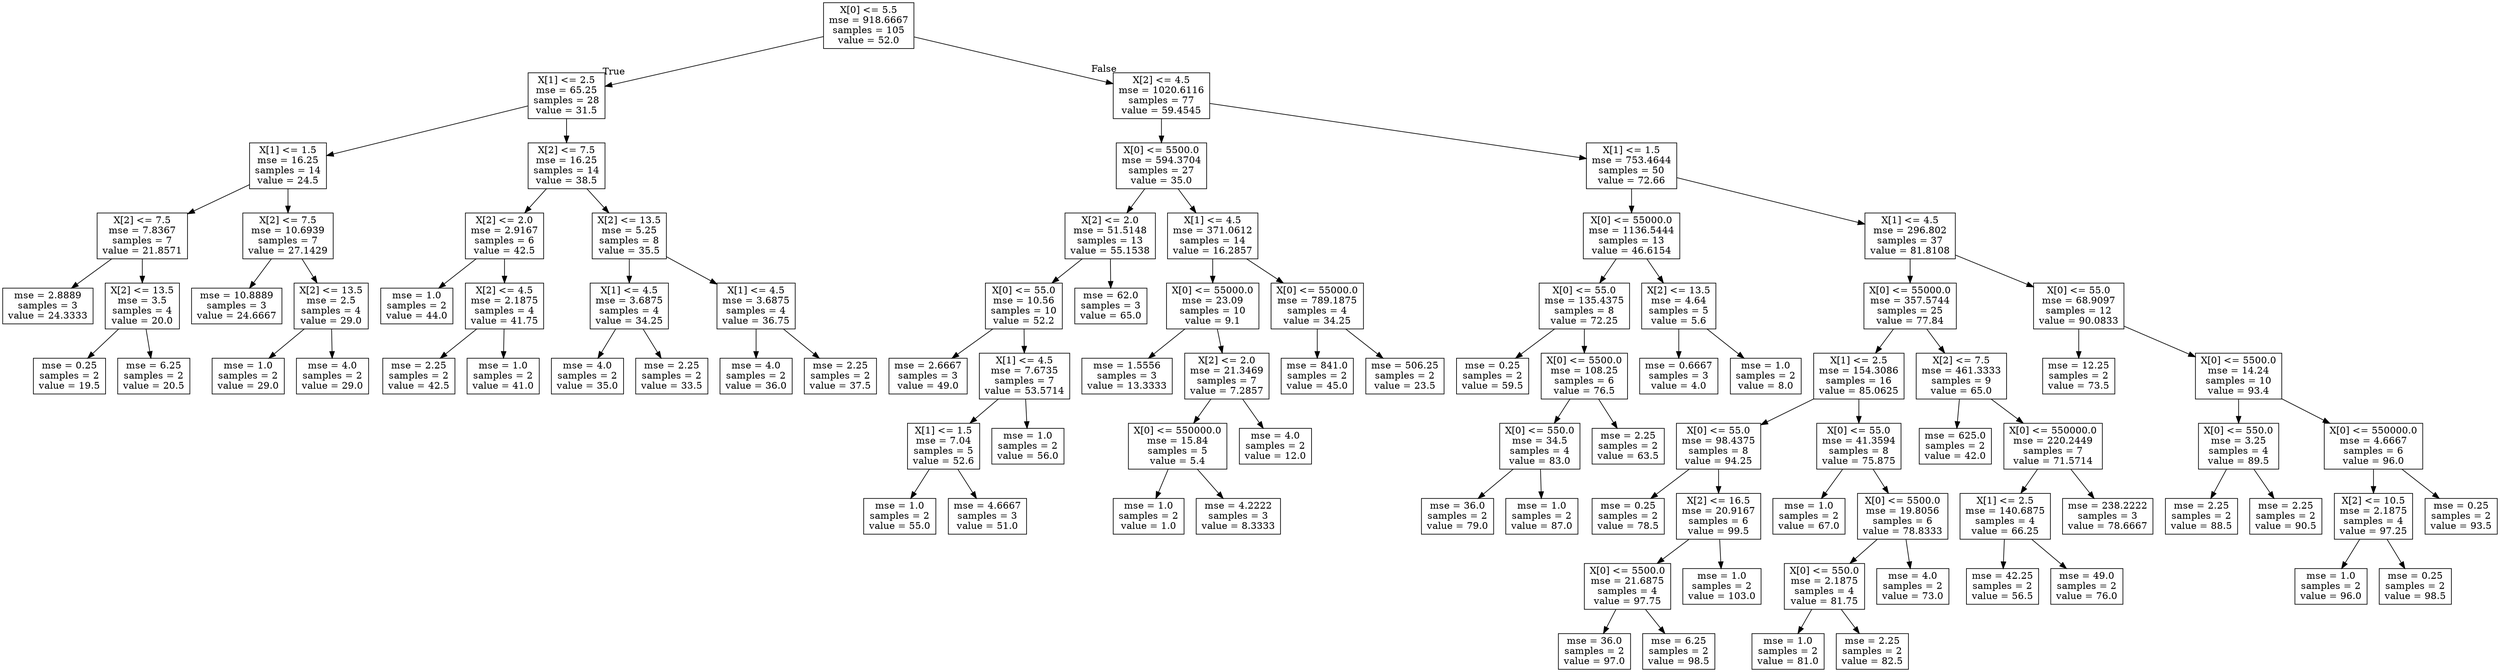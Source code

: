 digraph Tree {
node [shape=box] ;
0 [label="X[0] <= 5.5\nmse = 918.6667\nsamples = 105\nvalue = 52.0"] ;
1 [label="X[1] <= 2.5\nmse = 65.25\nsamples = 28\nvalue = 31.5"] ;
0 -> 1 [labeldistance=2.5, labelangle=45, headlabel="True"] ;
2 [label="X[1] <= 1.5\nmse = 16.25\nsamples = 14\nvalue = 24.5"] ;
1 -> 2 ;
3 [label="X[2] <= 7.5\nmse = 7.8367\nsamples = 7\nvalue = 21.8571"] ;
2 -> 3 ;
4 [label="mse = 2.8889\nsamples = 3\nvalue = 24.3333"] ;
3 -> 4 ;
5 [label="X[2] <= 13.5\nmse = 3.5\nsamples = 4\nvalue = 20.0"] ;
3 -> 5 ;
6 [label="mse = 0.25\nsamples = 2\nvalue = 19.5"] ;
5 -> 6 ;
7 [label="mse = 6.25\nsamples = 2\nvalue = 20.5"] ;
5 -> 7 ;
8 [label="X[2] <= 7.5\nmse = 10.6939\nsamples = 7\nvalue = 27.1429"] ;
2 -> 8 ;
9 [label="mse = 10.8889\nsamples = 3\nvalue = 24.6667"] ;
8 -> 9 ;
10 [label="X[2] <= 13.5\nmse = 2.5\nsamples = 4\nvalue = 29.0"] ;
8 -> 10 ;
11 [label="mse = 1.0\nsamples = 2\nvalue = 29.0"] ;
10 -> 11 ;
12 [label="mse = 4.0\nsamples = 2\nvalue = 29.0"] ;
10 -> 12 ;
13 [label="X[2] <= 7.5\nmse = 16.25\nsamples = 14\nvalue = 38.5"] ;
1 -> 13 ;
14 [label="X[2] <= 2.0\nmse = 2.9167\nsamples = 6\nvalue = 42.5"] ;
13 -> 14 ;
15 [label="mse = 1.0\nsamples = 2\nvalue = 44.0"] ;
14 -> 15 ;
16 [label="X[2] <= 4.5\nmse = 2.1875\nsamples = 4\nvalue = 41.75"] ;
14 -> 16 ;
17 [label="mse = 2.25\nsamples = 2\nvalue = 42.5"] ;
16 -> 17 ;
18 [label="mse = 1.0\nsamples = 2\nvalue = 41.0"] ;
16 -> 18 ;
19 [label="X[2] <= 13.5\nmse = 5.25\nsamples = 8\nvalue = 35.5"] ;
13 -> 19 ;
20 [label="X[1] <= 4.5\nmse = 3.6875\nsamples = 4\nvalue = 34.25"] ;
19 -> 20 ;
21 [label="mse = 4.0\nsamples = 2\nvalue = 35.0"] ;
20 -> 21 ;
22 [label="mse = 2.25\nsamples = 2\nvalue = 33.5"] ;
20 -> 22 ;
23 [label="X[1] <= 4.5\nmse = 3.6875\nsamples = 4\nvalue = 36.75"] ;
19 -> 23 ;
24 [label="mse = 4.0\nsamples = 2\nvalue = 36.0"] ;
23 -> 24 ;
25 [label="mse = 2.25\nsamples = 2\nvalue = 37.5"] ;
23 -> 25 ;
26 [label="X[2] <= 4.5\nmse = 1020.6116\nsamples = 77\nvalue = 59.4545"] ;
0 -> 26 [labeldistance=2.5, labelangle=-45, headlabel="False"] ;
27 [label="X[0] <= 5500.0\nmse = 594.3704\nsamples = 27\nvalue = 35.0"] ;
26 -> 27 ;
28 [label="X[2] <= 2.0\nmse = 51.5148\nsamples = 13\nvalue = 55.1538"] ;
27 -> 28 ;
29 [label="X[0] <= 55.0\nmse = 10.56\nsamples = 10\nvalue = 52.2"] ;
28 -> 29 ;
30 [label="mse = 2.6667\nsamples = 3\nvalue = 49.0"] ;
29 -> 30 ;
31 [label="X[1] <= 4.5\nmse = 7.6735\nsamples = 7\nvalue = 53.5714"] ;
29 -> 31 ;
32 [label="X[1] <= 1.5\nmse = 7.04\nsamples = 5\nvalue = 52.6"] ;
31 -> 32 ;
33 [label="mse = 1.0\nsamples = 2\nvalue = 55.0"] ;
32 -> 33 ;
34 [label="mse = 4.6667\nsamples = 3\nvalue = 51.0"] ;
32 -> 34 ;
35 [label="mse = 1.0\nsamples = 2\nvalue = 56.0"] ;
31 -> 35 ;
36 [label="mse = 62.0\nsamples = 3\nvalue = 65.0"] ;
28 -> 36 ;
37 [label="X[1] <= 4.5\nmse = 371.0612\nsamples = 14\nvalue = 16.2857"] ;
27 -> 37 ;
38 [label="X[0] <= 55000.0\nmse = 23.09\nsamples = 10\nvalue = 9.1"] ;
37 -> 38 ;
39 [label="mse = 1.5556\nsamples = 3\nvalue = 13.3333"] ;
38 -> 39 ;
40 [label="X[2] <= 2.0\nmse = 21.3469\nsamples = 7\nvalue = 7.2857"] ;
38 -> 40 ;
41 [label="X[0] <= 550000.0\nmse = 15.84\nsamples = 5\nvalue = 5.4"] ;
40 -> 41 ;
42 [label="mse = 1.0\nsamples = 2\nvalue = 1.0"] ;
41 -> 42 ;
43 [label="mse = 4.2222\nsamples = 3\nvalue = 8.3333"] ;
41 -> 43 ;
44 [label="mse = 4.0\nsamples = 2\nvalue = 12.0"] ;
40 -> 44 ;
45 [label="X[0] <= 55000.0\nmse = 789.1875\nsamples = 4\nvalue = 34.25"] ;
37 -> 45 ;
46 [label="mse = 841.0\nsamples = 2\nvalue = 45.0"] ;
45 -> 46 ;
47 [label="mse = 506.25\nsamples = 2\nvalue = 23.5"] ;
45 -> 47 ;
48 [label="X[1] <= 1.5\nmse = 753.4644\nsamples = 50\nvalue = 72.66"] ;
26 -> 48 ;
49 [label="X[0] <= 55000.0\nmse = 1136.5444\nsamples = 13\nvalue = 46.6154"] ;
48 -> 49 ;
50 [label="X[0] <= 55.0\nmse = 135.4375\nsamples = 8\nvalue = 72.25"] ;
49 -> 50 ;
51 [label="mse = 0.25\nsamples = 2\nvalue = 59.5"] ;
50 -> 51 ;
52 [label="X[0] <= 5500.0\nmse = 108.25\nsamples = 6\nvalue = 76.5"] ;
50 -> 52 ;
53 [label="X[0] <= 550.0\nmse = 34.5\nsamples = 4\nvalue = 83.0"] ;
52 -> 53 ;
54 [label="mse = 36.0\nsamples = 2\nvalue = 79.0"] ;
53 -> 54 ;
55 [label="mse = 1.0\nsamples = 2\nvalue = 87.0"] ;
53 -> 55 ;
56 [label="mse = 2.25\nsamples = 2\nvalue = 63.5"] ;
52 -> 56 ;
57 [label="X[2] <= 13.5\nmse = 4.64\nsamples = 5\nvalue = 5.6"] ;
49 -> 57 ;
58 [label="mse = 0.6667\nsamples = 3\nvalue = 4.0"] ;
57 -> 58 ;
59 [label="mse = 1.0\nsamples = 2\nvalue = 8.0"] ;
57 -> 59 ;
60 [label="X[1] <= 4.5\nmse = 296.802\nsamples = 37\nvalue = 81.8108"] ;
48 -> 60 ;
61 [label="X[0] <= 55000.0\nmse = 357.5744\nsamples = 25\nvalue = 77.84"] ;
60 -> 61 ;
62 [label="X[1] <= 2.5\nmse = 154.3086\nsamples = 16\nvalue = 85.0625"] ;
61 -> 62 ;
63 [label="X[0] <= 55.0\nmse = 98.4375\nsamples = 8\nvalue = 94.25"] ;
62 -> 63 ;
64 [label="mse = 0.25\nsamples = 2\nvalue = 78.5"] ;
63 -> 64 ;
65 [label="X[2] <= 16.5\nmse = 20.9167\nsamples = 6\nvalue = 99.5"] ;
63 -> 65 ;
66 [label="X[0] <= 5500.0\nmse = 21.6875\nsamples = 4\nvalue = 97.75"] ;
65 -> 66 ;
67 [label="mse = 36.0\nsamples = 2\nvalue = 97.0"] ;
66 -> 67 ;
68 [label="mse = 6.25\nsamples = 2\nvalue = 98.5"] ;
66 -> 68 ;
69 [label="mse = 1.0\nsamples = 2\nvalue = 103.0"] ;
65 -> 69 ;
70 [label="X[0] <= 55.0\nmse = 41.3594\nsamples = 8\nvalue = 75.875"] ;
62 -> 70 ;
71 [label="mse = 1.0\nsamples = 2\nvalue = 67.0"] ;
70 -> 71 ;
72 [label="X[0] <= 5500.0\nmse = 19.8056\nsamples = 6\nvalue = 78.8333"] ;
70 -> 72 ;
73 [label="X[0] <= 550.0\nmse = 2.1875\nsamples = 4\nvalue = 81.75"] ;
72 -> 73 ;
74 [label="mse = 1.0\nsamples = 2\nvalue = 81.0"] ;
73 -> 74 ;
75 [label="mse = 2.25\nsamples = 2\nvalue = 82.5"] ;
73 -> 75 ;
76 [label="mse = 4.0\nsamples = 2\nvalue = 73.0"] ;
72 -> 76 ;
77 [label="X[2] <= 7.5\nmse = 461.3333\nsamples = 9\nvalue = 65.0"] ;
61 -> 77 ;
78 [label="mse = 625.0\nsamples = 2\nvalue = 42.0"] ;
77 -> 78 ;
79 [label="X[0] <= 550000.0\nmse = 220.2449\nsamples = 7\nvalue = 71.5714"] ;
77 -> 79 ;
80 [label="X[1] <= 2.5\nmse = 140.6875\nsamples = 4\nvalue = 66.25"] ;
79 -> 80 ;
81 [label="mse = 42.25\nsamples = 2\nvalue = 56.5"] ;
80 -> 81 ;
82 [label="mse = 49.0\nsamples = 2\nvalue = 76.0"] ;
80 -> 82 ;
83 [label="mse = 238.2222\nsamples = 3\nvalue = 78.6667"] ;
79 -> 83 ;
84 [label="X[0] <= 55.0\nmse = 68.9097\nsamples = 12\nvalue = 90.0833"] ;
60 -> 84 ;
85 [label="mse = 12.25\nsamples = 2\nvalue = 73.5"] ;
84 -> 85 ;
86 [label="X[0] <= 5500.0\nmse = 14.24\nsamples = 10\nvalue = 93.4"] ;
84 -> 86 ;
87 [label="X[0] <= 550.0\nmse = 3.25\nsamples = 4\nvalue = 89.5"] ;
86 -> 87 ;
88 [label="mse = 2.25\nsamples = 2\nvalue = 88.5"] ;
87 -> 88 ;
89 [label="mse = 2.25\nsamples = 2\nvalue = 90.5"] ;
87 -> 89 ;
90 [label="X[0] <= 550000.0\nmse = 4.6667\nsamples = 6\nvalue = 96.0"] ;
86 -> 90 ;
91 [label="X[2] <= 10.5\nmse = 2.1875\nsamples = 4\nvalue = 97.25"] ;
90 -> 91 ;
92 [label="mse = 1.0\nsamples = 2\nvalue = 96.0"] ;
91 -> 92 ;
93 [label="mse = 0.25\nsamples = 2\nvalue = 98.5"] ;
91 -> 93 ;
94 [label="mse = 0.25\nsamples = 2\nvalue = 93.5"] ;
90 -> 94 ;
}
